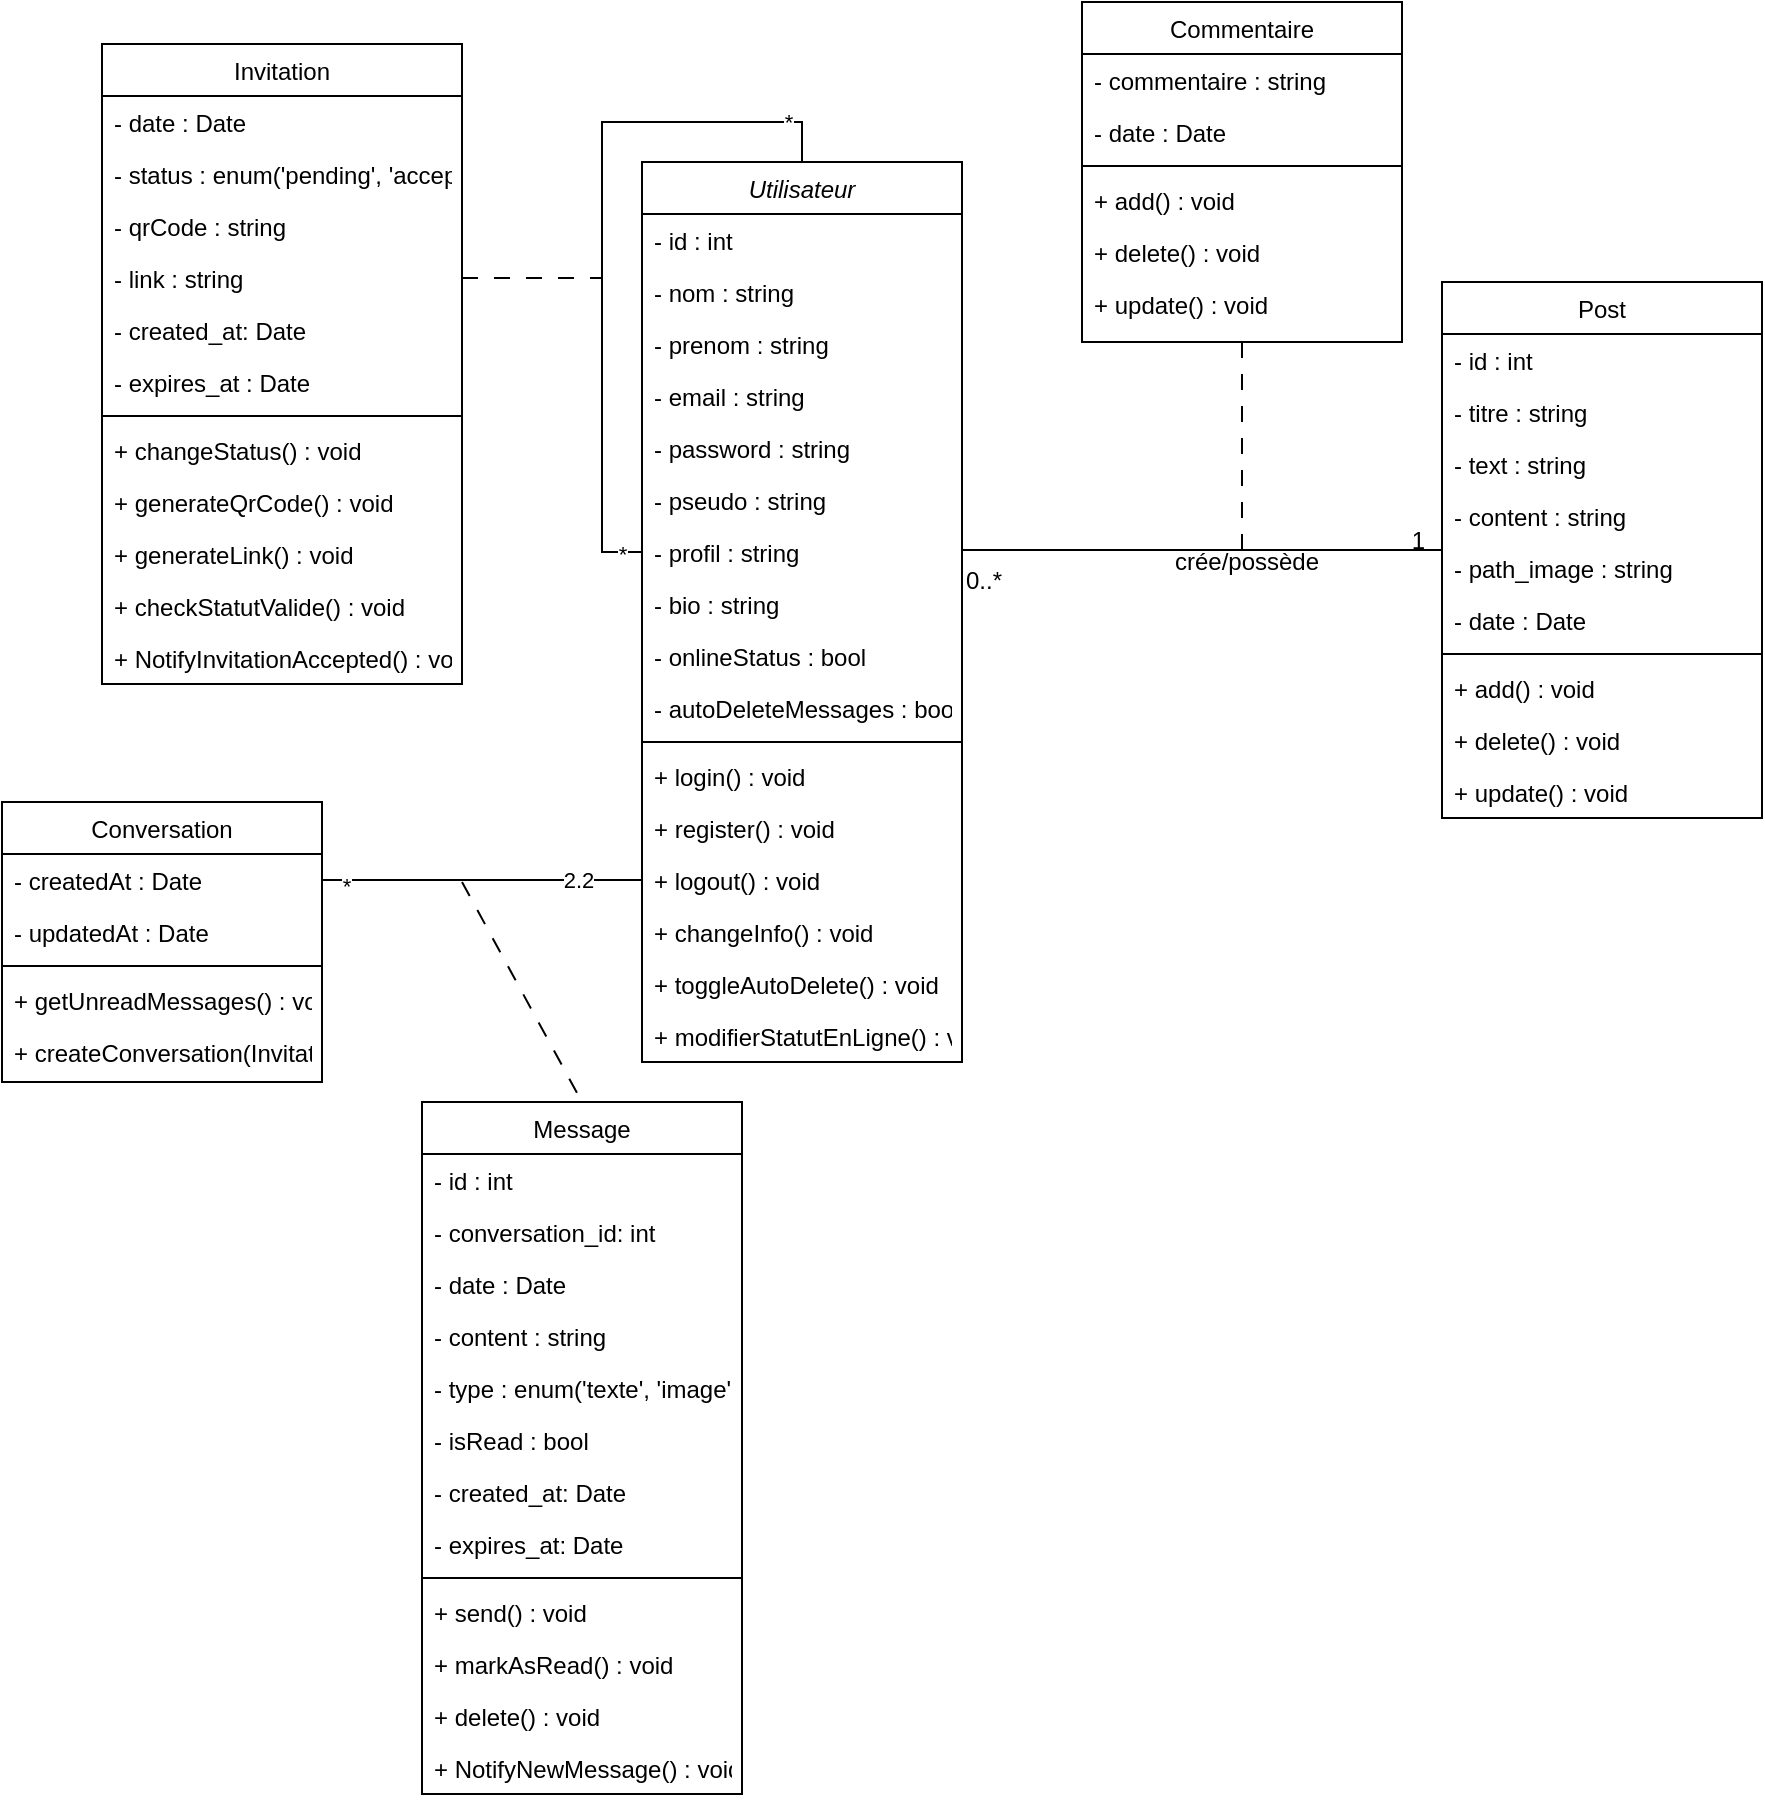 <mxfile version="26.0.16">
  <diagram id="C5RBs43oDa-KdzZeNtuy" name="Page-1">
    <mxGraphModel dx="2876" dy="2289" grid="1" gridSize="10" guides="1" tooltips="1" connect="1" arrows="1" fold="1" page="1" pageScale="1" pageWidth="827" pageHeight="1169" math="0" shadow="0">
      <root>
        <mxCell id="WIyWlLk6GJQsqaUBKTNV-0" />
        <mxCell id="WIyWlLk6GJQsqaUBKTNV-1" parent="WIyWlLk6GJQsqaUBKTNV-0" />
        <mxCell id="zkfFHV4jXpPFQw0GAbJ--0" value="Utilisateur" style="swimlane;fontStyle=2;align=center;verticalAlign=top;childLayout=stackLayout;horizontal=1;startSize=26;horizontalStack=0;resizeParent=1;resizeLast=0;collapsible=1;marginBottom=0;rounded=0;shadow=0;strokeWidth=1;" parent="WIyWlLk6GJQsqaUBKTNV-1" vertex="1">
          <mxGeometry x="140" y="-610" width="160" height="450" as="geometry">
            <mxRectangle x="230" y="140" width="160" height="26" as="alternateBounds" />
          </mxGeometry>
        </mxCell>
        <mxCell id="zkfFHV4jXpPFQw0GAbJ--1" value="- id : int" style="text;align=left;verticalAlign=top;spacingLeft=4;spacingRight=4;overflow=hidden;rotatable=0;points=[[0,0.5],[1,0.5]];portConstraint=eastwest;" parent="zkfFHV4jXpPFQw0GAbJ--0" vertex="1">
          <mxGeometry y="26" width="160" height="26" as="geometry" />
        </mxCell>
        <mxCell id="zkfFHV4jXpPFQw0GAbJ--2" value="- nom : string" style="text;align=left;verticalAlign=top;spacingLeft=4;spacingRight=4;overflow=hidden;rotatable=0;points=[[0,0.5],[1,0.5]];portConstraint=eastwest;rounded=0;shadow=0;html=0;" parent="zkfFHV4jXpPFQw0GAbJ--0" vertex="1">
          <mxGeometry y="52" width="160" height="26" as="geometry" />
        </mxCell>
        <mxCell id="zkfFHV4jXpPFQw0GAbJ--3" value="- prenom : string" style="text;align=left;verticalAlign=top;spacingLeft=4;spacingRight=4;overflow=hidden;rotatable=0;points=[[0,0.5],[1,0.5]];portConstraint=eastwest;rounded=0;shadow=0;html=0;" parent="zkfFHV4jXpPFQw0GAbJ--0" vertex="1">
          <mxGeometry y="78" width="160" height="26" as="geometry" />
        </mxCell>
        <mxCell id="zkfFHV4jXpPFQw0GAbJ--5" value="- email : string" style="text;align=left;verticalAlign=top;spacingLeft=4;spacingRight=4;overflow=hidden;rotatable=0;points=[[0,0.5],[1,0.5]];portConstraint=eastwest;" parent="zkfFHV4jXpPFQw0GAbJ--0" vertex="1">
          <mxGeometry y="104" width="160" height="26" as="geometry" />
        </mxCell>
        <mxCell id="5e2BM9eKnT8ZmFNbjna9-0" value="- password : string" style="text;align=left;verticalAlign=top;spacingLeft=4;spacingRight=4;overflow=hidden;rotatable=0;points=[[0,0.5],[1,0.5]];portConstraint=eastwest;rounded=0;shadow=0;html=0;" vertex="1" parent="zkfFHV4jXpPFQw0GAbJ--0">
          <mxGeometry y="130" width="160" height="26" as="geometry" />
        </mxCell>
        <mxCell id="5e2BM9eKnT8ZmFNbjna9-1" value="- pseudo : string" style="text;align=left;verticalAlign=top;spacingLeft=4;spacingRight=4;overflow=hidden;rotatable=0;points=[[0,0.5],[1,0.5]];portConstraint=eastwest;rounded=0;shadow=0;html=0;" vertex="1" parent="zkfFHV4jXpPFQw0GAbJ--0">
          <mxGeometry y="156" width="160" height="26" as="geometry" />
        </mxCell>
        <mxCell id="5e2BM9eKnT8ZmFNbjna9-2" value="- profil : string" style="text;align=left;verticalAlign=top;spacingLeft=4;spacingRight=4;overflow=hidden;rotatable=0;points=[[0,0.5],[1,0.5]];portConstraint=eastwest;rounded=0;shadow=0;html=0;" vertex="1" parent="zkfFHV4jXpPFQw0GAbJ--0">
          <mxGeometry y="182" width="160" height="26" as="geometry" />
        </mxCell>
        <mxCell id="5e2BM9eKnT8ZmFNbjna9-3" value="- bio : string" style="text;align=left;verticalAlign=top;spacingLeft=4;spacingRight=4;overflow=hidden;rotatable=0;points=[[0,0.5],[1,0.5]];portConstraint=eastwest;rounded=0;shadow=0;html=0;" vertex="1" parent="zkfFHV4jXpPFQw0GAbJ--0">
          <mxGeometry y="208" width="160" height="26" as="geometry" />
        </mxCell>
        <mxCell id="5e2BM9eKnT8ZmFNbjna9-4" value="- onlineStatus : bool" style="text;align=left;verticalAlign=top;spacingLeft=4;spacingRight=4;overflow=hidden;rotatable=0;points=[[0,0.5],[1,0.5]];portConstraint=eastwest;rounded=0;shadow=0;html=0;" vertex="1" parent="zkfFHV4jXpPFQw0GAbJ--0">
          <mxGeometry y="234" width="160" height="26" as="geometry" />
        </mxCell>
        <mxCell id="5e2BM9eKnT8ZmFNbjna9-5" value="- autoDeleteMessages : bool" style="text;align=left;verticalAlign=top;spacingLeft=4;spacingRight=4;overflow=hidden;rotatable=0;points=[[0,0.5],[1,0.5]];portConstraint=eastwest;rounded=0;shadow=0;html=0;" vertex="1" parent="zkfFHV4jXpPFQw0GAbJ--0">
          <mxGeometry y="260" width="160" height="26" as="geometry" />
        </mxCell>
        <mxCell id="zkfFHV4jXpPFQw0GAbJ--4" value="" style="line;html=1;strokeWidth=1;align=left;verticalAlign=middle;spacingTop=-1;spacingLeft=3;spacingRight=3;rotatable=0;labelPosition=right;points=[];portConstraint=eastwest;" parent="zkfFHV4jXpPFQw0GAbJ--0" vertex="1">
          <mxGeometry y="286" width="160" height="8" as="geometry" />
        </mxCell>
        <mxCell id="5e2BM9eKnT8ZmFNbjna9-6" value="+ login() : void" style="text;align=left;verticalAlign=top;spacingLeft=4;spacingRight=4;overflow=hidden;rotatable=0;points=[[0,0.5],[1,0.5]];portConstraint=eastwest;rounded=0;shadow=0;html=0;" vertex="1" parent="zkfFHV4jXpPFQw0GAbJ--0">
          <mxGeometry y="294" width="160" height="26" as="geometry" />
        </mxCell>
        <mxCell id="5e2BM9eKnT8ZmFNbjna9-7" value="+ register() : void" style="text;align=left;verticalAlign=top;spacingLeft=4;spacingRight=4;overflow=hidden;rotatable=0;points=[[0,0.5],[1,0.5]];portConstraint=eastwest;rounded=0;shadow=0;html=0;" vertex="1" parent="zkfFHV4jXpPFQw0GAbJ--0">
          <mxGeometry y="320" width="160" height="26" as="geometry" />
        </mxCell>
        <mxCell id="5e2BM9eKnT8ZmFNbjna9-8" value="+ logout() : void" style="text;align=left;verticalAlign=top;spacingLeft=4;spacingRight=4;overflow=hidden;rotatable=0;points=[[0,0.5],[1,0.5]];portConstraint=eastwest;rounded=0;shadow=0;html=0;" vertex="1" parent="zkfFHV4jXpPFQw0GAbJ--0">
          <mxGeometry y="346" width="160" height="26" as="geometry" />
        </mxCell>
        <mxCell id="5e2BM9eKnT8ZmFNbjna9-9" value="+ changeInfo() : void" style="text;align=left;verticalAlign=top;spacingLeft=4;spacingRight=4;overflow=hidden;rotatable=0;points=[[0,0.5],[1,0.5]];portConstraint=eastwest;rounded=0;shadow=0;html=0;" vertex="1" parent="zkfFHV4jXpPFQw0GAbJ--0">
          <mxGeometry y="372" width="160" height="26" as="geometry" />
        </mxCell>
        <mxCell id="5e2BM9eKnT8ZmFNbjna9-10" value="+ toggleAutoDelete() : void" style="text;align=left;verticalAlign=top;spacingLeft=4;spacingRight=4;overflow=hidden;rotatable=0;points=[[0,0.5],[1,0.5]];portConstraint=eastwest;rounded=0;shadow=0;html=0;" vertex="1" parent="zkfFHV4jXpPFQw0GAbJ--0">
          <mxGeometry y="398" width="160" height="26" as="geometry" />
        </mxCell>
        <mxCell id="5e2BM9eKnT8ZmFNbjna9-57" style="edgeStyle=orthogonalEdgeStyle;rounded=0;orthogonalLoop=1;jettySize=auto;html=1;exitX=0.5;exitY=0;exitDx=0;exitDy=0;entryX=0;entryY=0.5;entryDx=0;entryDy=0;endArrow=none;startFill=0;" edge="1" parent="zkfFHV4jXpPFQw0GAbJ--0" source="zkfFHV4jXpPFQw0GAbJ--0" target="5e2BM9eKnT8ZmFNbjna9-2">
          <mxGeometry relative="1" as="geometry" />
        </mxCell>
        <mxCell id="5e2BM9eKnT8ZmFNbjna9-62" value="*" style="edgeLabel;html=1;align=center;verticalAlign=middle;resizable=0;points=[];" vertex="1" connectable="0" parent="5e2BM9eKnT8ZmFNbjna9-57">
          <mxGeometry x="-0.848" relative="1" as="geometry">
            <mxPoint as="offset" />
          </mxGeometry>
        </mxCell>
        <mxCell id="5e2BM9eKnT8ZmFNbjna9-63" value="*" style="edgeLabel;html=1;align=center;verticalAlign=middle;resizable=0;points=[];" vertex="1" connectable="0" parent="5e2BM9eKnT8ZmFNbjna9-57">
          <mxGeometry x="0.944" y="-1" relative="1" as="geometry">
            <mxPoint as="offset" />
          </mxGeometry>
        </mxCell>
        <mxCell id="5e2BM9eKnT8ZmFNbjna9-99" value="+ modifierStatutEnLigne() : void" style="text;align=left;verticalAlign=top;spacingLeft=4;spacingRight=4;overflow=hidden;rotatable=0;points=[[0,0.5],[1,0.5]];portConstraint=eastwest;rounded=0;shadow=0;html=0;" vertex="1" parent="zkfFHV4jXpPFQw0GAbJ--0">
          <mxGeometry y="424" width="160" height="26" as="geometry" />
        </mxCell>
        <mxCell id="zkfFHV4jXpPFQw0GAbJ--17" value="Post" style="swimlane;fontStyle=0;align=center;verticalAlign=top;childLayout=stackLayout;horizontal=1;startSize=26;horizontalStack=0;resizeParent=1;resizeLast=0;collapsible=1;marginBottom=0;rounded=0;shadow=0;strokeWidth=1;" parent="WIyWlLk6GJQsqaUBKTNV-1" vertex="1">
          <mxGeometry x="540" y="-550" width="160" height="268" as="geometry">
            <mxRectangle x="550" y="140" width="160" height="26" as="alternateBounds" />
          </mxGeometry>
        </mxCell>
        <mxCell id="zkfFHV4jXpPFQw0GAbJ--18" value="- id : int" style="text;align=left;verticalAlign=top;spacingLeft=4;spacingRight=4;overflow=hidden;rotatable=0;points=[[0,0.5],[1,0.5]];portConstraint=eastwest;" parent="zkfFHV4jXpPFQw0GAbJ--17" vertex="1">
          <mxGeometry y="26" width="160" height="26" as="geometry" />
        </mxCell>
        <mxCell id="zkfFHV4jXpPFQw0GAbJ--19" value="- titre : string" style="text;align=left;verticalAlign=top;spacingLeft=4;spacingRight=4;overflow=hidden;rotatable=0;points=[[0,0.5],[1,0.5]];portConstraint=eastwest;rounded=0;shadow=0;html=0;" parent="zkfFHV4jXpPFQw0GAbJ--17" vertex="1">
          <mxGeometry y="52" width="160" height="26" as="geometry" />
        </mxCell>
        <mxCell id="zkfFHV4jXpPFQw0GAbJ--20" value="- text : string" style="text;align=left;verticalAlign=top;spacingLeft=4;spacingRight=4;overflow=hidden;rotatable=0;points=[[0,0.5],[1,0.5]];portConstraint=eastwest;rounded=0;shadow=0;html=0;" parent="zkfFHV4jXpPFQw0GAbJ--17" vertex="1">
          <mxGeometry y="78" width="160" height="26" as="geometry" />
        </mxCell>
        <mxCell id="zkfFHV4jXpPFQw0GAbJ--21" value="- content : string" style="text;align=left;verticalAlign=top;spacingLeft=4;spacingRight=4;overflow=hidden;rotatable=0;points=[[0,0.5],[1,0.5]];portConstraint=eastwest;rounded=0;shadow=0;html=0;" parent="zkfFHV4jXpPFQw0GAbJ--17" vertex="1">
          <mxGeometry y="104" width="160" height="26" as="geometry" />
        </mxCell>
        <mxCell id="zkfFHV4jXpPFQw0GAbJ--22" value="- path_image : string" style="text;align=left;verticalAlign=top;spacingLeft=4;spacingRight=4;overflow=hidden;rotatable=0;points=[[0,0.5],[1,0.5]];portConstraint=eastwest;rounded=0;shadow=0;html=0;" parent="zkfFHV4jXpPFQw0GAbJ--17" vertex="1">
          <mxGeometry y="130" width="160" height="26" as="geometry" />
        </mxCell>
        <mxCell id="zkfFHV4jXpPFQw0GAbJ--24" value="- date : Date " style="text;align=left;verticalAlign=top;spacingLeft=4;spacingRight=4;overflow=hidden;rotatable=0;points=[[0,0.5],[1,0.5]];portConstraint=eastwest;" parent="zkfFHV4jXpPFQw0GAbJ--17" vertex="1">
          <mxGeometry y="156" width="160" height="26" as="geometry" />
        </mxCell>
        <mxCell id="zkfFHV4jXpPFQw0GAbJ--23" value="" style="line;html=1;strokeWidth=1;align=left;verticalAlign=middle;spacingTop=-1;spacingLeft=3;spacingRight=3;rotatable=0;labelPosition=right;points=[];portConstraint=eastwest;" parent="zkfFHV4jXpPFQw0GAbJ--17" vertex="1">
          <mxGeometry y="182" width="160" height="8" as="geometry" />
        </mxCell>
        <mxCell id="zkfFHV4jXpPFQw0GAbJ--25" value="+ add() : void" style="text;align=left;verticalAlign=top;spacingLeft=4;spacingRight=4;overflow=hidden;rotatable=0;points=[[0,0.5],[1,0.5]];portConstraint=eastwest;" parent="zkfFHV4jXpPFQw0GAbJ--17" vertex="1">
          <mxGeometry y="190" width="160" height="26" as="geometry" />
        </mxCell>
        <mxCell id="5e2BM9eKnT8ZmFNbjna9-11" value="+ delete() : void" style="text;align=left;verticalAlign=top;spacingLeft=4;spacingRight=4;overflow=hidden;rotatable=0;points=[[0,0.5],[1,0.5]];portConstraint=eastwest;rounded=0;shadow=0;html=0;" vertex="1" parent="zkfFHV4jXpPFQw0GAbJ--17">
          <mxGeometry y="216" width="160" height="26" as="geometry" />
        </mxCell>
        <mxCell id="5e2BM9eKnT8ZmFNbjna9-12" value="+ update() : void" style="text;align=left;verticalAlign=top;spacingLeft=4;spacingRight=4;overflow=hidden;rotatable=0;points=[[0,0.5],[1,0.5]];portConstraint=eastwest;rounded=0;shadow=0;html=0;" vertex="1" parent="zkfFHV4jXpPFQw0GAbJ--17">
          <mxGeometry y="242" width="160" height="26" as="geometry" />
        </mxCell>
        <mxCell id="zkfFHV4jXpPFQw0GAbJ--26" value="" style="endArrow=none;shadow=0;strokeWidth=1;rounded=0;curved=0;endFill=1;edgeStyle=elbowEdgeStyle;elbow=vertical;startFill=0;" parent="WIyWlLk6GJQsqaUBKTNV-1" source="zkfFHV4jXpPFQw0GAbJ--0" target="zkfFHV4jXpPFQw0GAbJ--17" edge="1">
          <mxGeometry x="0.5" y="41" relative="1" as="geometry">
            <mxPoint x="380" y="192" as="sourcePoint" />
            <mxPoint x="540" y="192" as="targetPoint" />
            <mxPoint x="-40" y="32" as="offset" />
          </mxGeometry>
        </mxCell>
        <mxCell id="zkfFHV4jXpPFQw0GAbJ--27" value="0..*" style="resizable=0;align=left;verticalAlign=bottom;labelBackgroundColor=none;fontSize=12;" parent="zkfFHV4jXpPFQw0GAbJ--26" connectable="0" vertex="1">
          <mxGeometry x="-1" relative="1" as="geometry">
            <mxPoint y="24" as="offset" />
          </mxGeometry>
        </mxCell>
        <mxCell id="zkfFHV4jXpPFQw0GAbJ--28" value="1" style="resizable=0;align=right;verticalAlign=bottom;labelBackgroundColor=none;fontSize=12;" parent="zkfFHV4jXpPFQw0GAbJ--26" connectable="0" vertex="1">
          <mxGeometry x="1" relative="1" as="geometry">
            <mxPoint x="-7" y="4" as="offset" />
          </mxGeometry>
        </mxCell>
        <mxCell id="zkfFHV4jXpPFQw0GAbJ--29" value="crée/possède" style="text;html=1;resizable=0;points=[];;align=center;verticalAlign=middle;labelBackgroundColor=none;rounded=0;shadow=0;strokeWidth=1;fontSize=12;" parent="zkfFHV4jXpPFQw0GAbJ--26" vertex="1" connectable="0">
          <mxGeometry x="0.5" y="49" relative="1" as="geometry">
            <mxPoint x="-38" y="55" as="offset" />
          </mxGeometry>
        </mxCell>
        <mxCell id="5e2BM9eKnT8ZmFNbjna9-58" style="edgeStyle=orthogonalEdgeStyle;rounded=0;orthogonalLoop=1;jettySize=auto;html=1;exitX=0.5;exitY=1;exitDx=0;exitDy=0;endArrow=none;startFill=0;dashed=1;dashPattern=8 8;" edge="1" parent="WIyWlLk6GJQsqaUBKTNV-1" source="5e2BM9eKnT8ZmFNbjna9-13">
          <mxGeometry relative="1" as="geometry">
            <mxPoint x="440" y="-410" as="targetPoint" />
          </mxGeometry>
        </mxCell>
        <mxCell id="5e2BM9eKnT8ZmFNbjna9-13" value="Commentaire" style="swimlane;fontStyle=0;align=center;verticalAlign=top;childLayout=stackLayout;horizontal=1;startSize=26;horizontalStack=0;resizeParent=1;resizeLast=0;collapsible=1;marginBottom=0;rounded=0;shadow=0;strokeWidth=1;" vertex="1" parent="WIyWlLk6GJQsqaUBKTNV-1">
          <mxGeometry x="360" y="-690" width="160" height="170" as="geometry">
            <mxRectangle x="550" y="140" width="160" height="26" as="alternateBounds" />
          </mxGeometry>
        </mxCell>
        <mxCell id="5e2BM9eKnT8ZmFNbjna9-14" value="- commentaire : string" style="text;align=left;verticalAlign=top;spacingLeft=4;spacingRight=4;overflow=hidden;rotatable=0;points=[[0,0.5],[1,0.5]];portConstraint=eastwest;" vertex="1" parent="5e2BM9eKnT8ZmFNbjna9-13">
          <mxGeometry y="26" width="160" height="26" as="geometry" />
        </mxCell>
        <mxCell id="5e2BM9eKnT8ZmFNbjna9-19" value="- date : Date " style="text;align=left;verticalAlign=top;spacingLeft=4;spacingRight=4;overflow=hidden;rotatable=0;points=[[0,0.5],[1,0.5]];portConstraint=eastwest;" vertex="1" parent="5e2BM9eKnT8ZmFNbjna9-13">
          <mxGeometry y="52" width="160" height="26" as="geometry" />
        </mxCell>
        <mxCell id="5e2BM9eKnT8ZmFNbjna9-20" value="" style="line;html=1;strokeWidth=1;align=left;verticalAlign=middle;spacingTop=-1;spacingLeft=3;spacingRight=3;rotatable=0;labelPosition=right;points=[];portConstraint=eastwest;" vertex="1" parent="5e2BM9eKnT8ZmFNbjna9-13">
          <mxGeometry y="78" width="160" height="8" as="geometry" />
        </mxCell>
        <mxCell id="5e2BM9eKnT8ZmFNbjna9-21" value="+ add() : void" style="text;align=left;verticalAlign=top;spacingLeft=4;spacingRight=4;overflow=hidden;rotatable=0;points=[[0,0.5],[1,0.5]];portConstraint=eastwest;" vertex="1" parent="5e2BM9eKnT8ZmFNbjna9-13">
          <mxGeometry y="86" width="160" height="26" as="geometry" />
        </mxCell>
        <mxCell id="5e2BM9eKnT8ZmFNbjna9-22" value="+ delete() : void" style="text;align=left;verticalAlign=top;spacingLeft=4;spacingRight=4;overflow=hidden;rotatable=0;points=[[0,0.5],[1,0.5]];portConstraint=eastwest;rounded=0;shadow=0;html=0;" vertex="1" parent="5e2BM9eKnT8ZmFNbjna9-13">
          <mxGeometry y="112" width="160" height="26" as="geometry" />
        </mxCell>
        <mxCell id="5e2BM9eKnT8ZmFNbjna9-23" value="+ update() : void" style="text;align=left;verticalAlign=top;spacingLeft=4;spacingRight=4;overflow=hidden;rotatable=0;points=[[0,0.5],[1,0.5]];portConstraint=eastwest;rounded=0;shadow=0;html=0;" vertex="1" parent="5e2BM9eKnT8ZmFNbjna9-13">
          <mxGeometry y="138" width="160" height="26" as="geometry" />
        </mxCell>
        <mxCell id="5e2BM9eKnT8ZmFNbjna9-24" value="Invitation" style="swimlane;fontStyle=0;align=center;verticalAlign=top;childLayout=stackLayout;horizontal=1;startSize=26;horizontalStack=0;resizeParent=1;resizeLast=0;collapsible=1;marginBottom=0;rounded=0;shadow=0;strokeWidth=1;" vertex="1" parent="WIyWlLk6GJQsqaUBKTNV-1">
          <mxGeometry x="-130" y="-669" width="180" height="320" as="geometry">
            <mxRectangle x="550" y="140" width="160" height="26" as="alternateBounds" />
          </mxGeometry>
        </mxCell>
        <mxCell id="5e2BM9eKnT8ZmFNbjna9-26" value="- date : Date " style="text;align=left;verticalAlign=top;spacingLeft=4;spacingRight=4;overflow=hidden;rotatable=0;points=[[0,0.5],[1,0.5]];portConstraint=eastwest;" vertex="1" parent="5e2BM9eKnT8ZmFNbjna9-24">
          <mxGeometry y="26" width="180" height="26" as="geometry" />
        </mxCell>
        <mxCell id="5e2BM9eKnT8ZmFNbjna9-28" value="- status : enum(&#39;pending&#39;, &#39;accepted&#39;)" style="text;align=left;verticalAlign=top;spacingLeft=4;spacingRight=4;overflow=hidden;rotatable=0;points=[[0,0.5],[1,0.5]];portConstraint=eastwest;" vertex="1" parent="5e2BM9eKnT8ZmFNbjna9-24">
          <mxGeometry y="52" width="180" height="26" as="geometry" />
        </mxCell>
        <mxCell id="5e2BM9eKnT8ZmFNbjna9-29" value="- qrCode : string" style="text;align=left;verticalAlign=top;spacingLeft=4;spacingRight=4;overflow=hidden;rotatable=0;points=[[0,0.5],[1,0.5]];portConstraint=eastwest;rounded=0;shadow=0;html=0;" vertex="1" parent="5e2BM9eKnT8ZmFNbjna9-24">
          <mxGeometry y="78" width="180" height="26" as="geometry" />
        </mxCell>
        <mxCell id="5e2BM9eKnT8ZmFNbjna9-59" style="edgeStyle=orthogonalEdgeStyle;rounded=0;orthogonalLoop=1;jettySize=auto;html=1;exitX=1;exitY=0.5;exitDx=0;exitDy=0;dashed=1;dashPattern=8 8;endArrow=none;startFill=0;" edge="1" parent="5e2BM9eKnT8ZmFNbjna9-24" source="5e2BM9eKnT8ZmFNbjna9-30">
          <mxGeometry relative="1" as="geometry">
            <mxPoint x="250" y="117" as="targetPoint" />
          </mxGeometry>
        </mxCell>
        <mxCell id="5e2BM9eKnT8ZmFNbjna9-30" value="- link : string" style="text;align=left;verticalAlign=top;spacingLeft=4;spacingRight=4;overflow=hidden;rotatable=0;points=[[0,0.5],[1,0.5]];portConstraint=eastwest;rounded=0;shadow=0;html=0;" vertex="1" parent="5e2BM9eKnT8ZmFNbjna9-24">
          <mxGeometry y="104" width="180" height="26" as="geometry" />
        </mxCell>
        <mxCell id="5e2BM9eKnT8ZmFNbjna9-31" value="- created_at: Date " style="text;align=left;verticalAlign=top;spacingLeft=4;spacingRight=4;overflow=hidden;rotatable=0;points=[[0,0.5],[1,0.5]];portConstraint=eastwest;" vertex="1" parent="5e2BM9eKnT8ZmFNbjna9-24">
          <mxGeometry y="130" width="180" height="26" as="geometry" />
        </mxCell>
        <mxCell id="5e2BM9eKnT8ZmFNbjna9-79" value="- expires_at : Date " style="text;align=left;verticalAlign=top;spacingLeft=4;spacingRight=4;overflow=hidden;rotatable=0;points=[[0,0.5],[1,0.5]];portConstraint=eastwest;" vertex="1" parent="5e2BM9eKnT8ZmFNbjna9-24">
          <mxGeometry y="156" width="180" height="26" as="geometry" />
        </mxCell>
        <mxCell id="5e2BM9eKnT8ZmFNbjna9-27" value="" style="line;html=1;strokeWidth=1;align=left;verticalAlign=middle;spacingTop=-1;spacingLeft=3;spacingRight=3;rotatable=0;labelPosition=right;points=[];portConstraint=eastwest;" vertex="1" parent="5e2BM9eKnT8ZmFNbjna9-24">
          <mxGeometry y="182" width="180" height="8" as="geometry" />
        </mxCell>
        <mxCell id="5e2BM9eKnT8ZmFNbjna9-32" value="+ changeStatus() : void " style="text;align=left;verticalAlign=top;spacingLeft=4;spacingRight=4;overflow=hidden;rotatable=0;points=[[0,0.5],[1,0.5]];portConstraint=eastwest;" vertex="1" parent="5e2BM9eKnT8ZmFNbjna9-24">
          <mxGeometry y="190" width="180" height="26" as="geometry" />
        </mxCell>
        <mxCell id="5e2BM9eKnT8ZmFNbjna9-33" value="+ generateQrCode() : void   " style="text;align=left;verticalAlign=top;spacingLeft=4;spacingRight=4;overflow=hidden;rotatable=0;points=[[0,0.5],[1,0.5]];portConstraint=eastwest;" vertex="1" parent="5e2BM9eKnT8ZmFNbjna9-24">
          <mxGeometry y="216" width="180" height="26" as="geometry" />
        </mxCell>
        <mxCell id="5e2BM9eKnT8ZmFNbjna9-34" value="+ generateLink() : void " style="text;align=left;verticalAlign=top;spacingLeft=4;spacingRight=4;overflow=hidden;rotatable=0;points=[[0,0.5],[1,0.5]];portConstraint=eastwest;" vertex="1" parent="5e2BM9eKnT8ZmFNbjna9-24">
          <mxGeometry y="242" width="180" height="26" as="geometry" />
        </mxCell>
        <mxCell id="5e2BM9eKnT8ZmFNbjna9-80" value="+ checkStatutValide() : void " style="text;align=left;verticalAlign=top;spacingLeft=4;spacingRight=4;overflow=hidden;rotatable=0;points=[[0,0.5],[1,0.5]];portConstraint=eastwest;" vertex="1" parent="5e2BM9eKnT8ZmFNbjna9-24">
          <mxGeometry y="268" width="180" height="26" as="geometry" />
        </mxCell>
        <mxCell id="5e2BM9eKnT8ZmFNbjna9-100" value="+ NotifyInvitationAccepted() : void" style="text;align=left;verticalAlign=top;spacingLeft=4;spacingRight=4;overflow=hidden;rotatable=0;points=[[0,0.5],[1,0.5]];portConstraint=eastwest;" vertex="1" parent="5e2BM9eKnT8ZmFNbjna9-24">
          <mxGeometry y="294" width="180" height="26" as="geometry" />
        </mxCell>
        <mxCell id="5e2BM9eKnT8ZmFNbjna9-73" style="rounded=0;orthogonalLoop=1;jettySize=auto;html=1;endArrow=none;endFill=1;startArrow=none;startFill=0;entryX=0.5;entryY=0;entryDx=0;entryDy=0;dashed=1;dashPattern=8 8;" edge="1" parent="WIyWlLk6GJQsqaUBKTNV-1" target="5e2BM9eKnT8ZmFNbjna9-46">
          <mxGeometry relative="1" as="geometry">
            <mxPoint x="50" y="-250" as="sourcePoint" />
          </mxGeometry>
        </mxCell>
        <mxCell id="5e2BM9eKnT8ZmFNbjna9-35" value="Conversation" style="swimlane;fontStyle=0;align=center;verticalAlign=top;childLayout=stackLayout;horizontal=1;startSize=26;horizontalStack=0;resizeParent=1;resizeLast=0;collapsible=1;marginBottom=0;rounded=0;shadow=0;strokeWidth=1;" vertex="1" parent="WIyWlLk6GJQsqaUBKTNV-1">
          <mxGeometry x="-180" y="-290" width="160" height="140" as="geometry">
            <mxRectangle x="550" y="140" width="160" height="26" as="alternateBounds" />
          </mxGeometry>
        </mxCell>
        <mxCell id="5e2BM9eKnT8ZmFNbjna9-37" value="- createdAt : Date " style="text;align=left;verticalAlign=top;spacingLeft=4;spacingRight=4;overflow=hidden;rotatable=0;points=[[0,0.5],[1,0.5]];portConstraint=eastwest;" vertex="1" parent="5e2BM9eKnT8ZmFNbjna9-35">
          <mxGeometry y="26" width="160" height="26" as="geometry" />
        </mxCell>
        <mxCell id="5e2BM9eKnT8ZmFNbjna9-38" value="- updatedAt : Date" style="text;align=left;verticalAlign=top;spacingLeft=4;spacingRight=4;overflow=hidden;rotatable=0;points=[[0,0.5],[1,0.5]];portConstraint=eastwest;" vertex="1" parent="5e2BM9eKnT8ZmFNbjna9-35">
          <mxGeometry y="52" width="160" height="26" as="geometry" />
        </mxCell>
        <mxCell id="5e2BM9eKnT8ZmFNbjna9-42" value="" style="line;html=1;strokeWidth=1;align=left;verticalAlign=middle;spacingTop=-1;spacingLeft=3;spacingRight=3;rotatable=0;labelPosition=right;points=[];portConstraint=eastwest;" vertex="1" parent="5e2BM9eKnT8ZmFNbjna9-35">
          <mxGeometry y="78" width="160" height="8" as="geometry" />
        </mxCell>
        <mxCell id="5e2BM9eKnT8ZmFNbjna9-75" value="+ getUnreadMessages() : void" style="text;align=left;verticalAlign=top;spacingLeft=4;spacingRight=4;overflow=hidden;rotatable=0;points=[[0,0.5],[1,0.5]];portConstraint=eastwest;rounded=0;shadow=0;html=0;" vertex="1" parent="5e2BM9eKnT8ZmFNbjna9-35">
          <mxGeometry y="86" width="160" height="26" as="geometry" />
        </mxCell>
        <mxCell id="5e2BM9eKnT8ZmFNbjna9-76" value="+ createConversation(Invitation invitation )&#xa;" style="text;align=left;verticalAlign=top;spacingLeft=4;spacingRight=4;overflow=hidden;rotatable=0;points=[[0,0.5],[1,0.5]];portConstraint=eastwest;rounded=0;shadow=0;html=0;" vertex="1" parent="5e2BM9eKnT8ZmFNbjna9-35">
          <mxGeometry y="112" width="160" height="26" as="geometry" />
        </mxCell>
        <mxCell id="5e2BM9eKnT8ZmFNbjna9-46" value="Message" style="swimlane;fontStyle=0;align=center;verticalAlign=top;childLayout=stackLayout;horizontal=1;startSize=26;horizontalStack=0;resizeParent=1;resizeLast=0;collapsible=1;marginBottom=0;rounded=0;shadow=0;strokeWidth=1;" vertex="1" parent="WIyWlLk6GJQsqaUBKTNV-1">
          <mxGeometry x="30" y="-140" width="160" height="346" as="geometry">
            <mxRectangle x="550" y="140" width="160" height="26" as="alternateBounds" />
          </mxGeometry>
        </mxCell>
        <mxCell id="5e2BM9eKnT8ZmFNbjna9-47" value="- id : int" style="text;align=left;verticalAlign=top;spacingLeft=4;spacingRight=4;overflow=hidden;rotatable=0;points=[[0,0.5],[1,0.5]];portConstraint=eastwest;" vertex="1" parent="5e2BM9eKnT8ZmFNbjna9-46">
          <mxGeometry y="26" width="160" height="26" as="geometry" />
        </mxCell>
        <mxCell id="5e2BM9eKnT8ZmFNbjna9-77" value="- conversation_id: int" style="text;align=left;verticalAlign=top;spacingLeft=4;spacingRight=4;overflow=hidden;rotatable=0;points=[[0,0.5],[1,0.5]];portConstraint=eastwest;" vertex="1" parent="5e2BM9eKnT8ZmFNbjna9-46">
          <mxGeometry y="52" width="160" height="26" as="geometry" />
        </mxCell>
        <mxCell id="5e2BM9eKnT8ZmFNbjna9-48" value="- date : Date " style="text;align=left;verticalAlign=top;spacingLeft=4;spacingRight=4;overflow=hidden;rotatable=0;points=[[0,0.5],[1,0.5]];portConstraint=eastwest;" vertex="1" parent="5e2BM9eKnT8ZmFNbjna9-46">
          <mxGeometry y="78" width="160" height="26" as="geometry" />
        </mxCell>
        <mxCell id="5e2BM9eKnT8ZmFNbjna9-49" value="- content : string" style="text;align=left;verticalAlign=top;spacingLeft=4;spacingRight=4;overflow=hidden;rotatable=0;points=[[0,0.5],[1,0.5]];portConstraint=eastwest;" vertex="1" parent="5e2BM9eKnT8ZmFNbjna9-46">
          <mxGeometry y="104" width="160" height="26" as="geometry" />
        </mxCell>
        <mxCell id="5e2BM9eKnT8ZmFNbjna9-50" value="- type : enum(&#39;texte&#39;, &#39;image&#39;, &#39;doc&#39;, &#39;localisation&#39;)" style="text;align=left;verticalAlign=top;spacingLeft=4;spacingRight=4;overflow=hidden;rotatable=0;points=[[0,0.5],[1,0.5]];portConstraint=eastwest;rounded=0;shadow=0;html=0;" vertex="1" parent="5e2BM9eKnT8ZmFNbjna9-46">
          <mxGeometry y="130" width="160" height="26" as="geometry" />
        </mxCell>
        <mxCell id="5e2BM9eKnT8ZmFNbjna9-51" value="- isRead : bool" style="text;align=left;verticalAlign=top;spacingLeft=4;spacingRight=4;overflow=hidden;rotatable=0;points=[[0,0.5],[1,0.5]];portConstraint=eastwest;rounded=0;shadow=0;html=0;" vertex="1" parent="5e2BM9eKnT8ZmFNbjna9-46">
          <mxGeometry y="156" width="160" height="26" as="geometry" />
        </mxCell>
        <mxCell id="5e2BM9eKnT8ZmFNbjna9-52" value="- created_at: Date " style="text;align=left;verticalAlign=top;spacingLeft=4;spacingRight=4;overflow=hidden;rotatable=0;points=[[0,0.5],[1,0.5]];portConstraint=eastwest;" vertex="1" parent="5e2BM9eKnT8ZmFNbjna9-46">
          <mxGeometry y="182" width="160" height="26" as="geometry" />
        </mxCell>
        <mxCell id="5e2BM9eKnT8ZmFNbjna9-78" value="- expires_at: Date " style="text;align=left;verticalAlign=top;spacingLeft=4;spacingRight=4;overflow=hidden;rotatable=0;points=[[0,0.5],[1,0.5]];portConstraint=eastwest;" vertex="1" parent="5e2BM9eKnT8ZmFNbjna9-46">
          <mxGeometry y="208" width="160" height="26" as="geometry" />
        </mxCell>
        <mxCell id="5e2BM9eKnT8ZmFNbjna9-53" value="" style="line;html=1;strokeWidth=1;align=left;verticalAlign=middle;spacingTop=-1;spacingLeft=3;spacingRight=3;rotatable=0;labelPosition=right;points=[];portConstraint=eastwest;" vertex="1" parent="5e2BM9eKnT8ZmFNbjna9-46">
          <mxGeometry y="234" width="160" height="8" as="geometry" />
        </mxCell>
        <mxCell id="5e2BM9eKnT8ZmFNbjna9-54" value="+ send() : void " style="text;align=left;verticalAlign=top;spacingLeft=4;spacingRight=4;overflow=hidden;rotatable=0;points=[[0,0.5],[1,0.5]];portConstraint=eastwest;" vertex="1" parent="5e2BM9eKnT8ZmFNbjna9-46">
          <mxGeometry y="242" width="160" height="26" as="geometry" />
        </mxCell>
        <mxCell id="5e2BM9eKnT8ZmFNbjna9-55" value="+ markAsRead() : void   " style="text;align=left;verticalAlign=top;spacingLeft=4;spacingRight=4;overflow=hidden;rotatable=0;points=[[0,0.5],[1,0.5]];portConstraint=eastwest;" vertex="1" parent="5e2BM9eKnT8ZmFNbjna9-46">
          <mxGeometry y="268" width="160" height="26" as="geometry" />
        </mxCell>
        <mxCell id="5e2BM9eKnT8ZmFNbjna9-56" value="+ delete() : void " style="text;align=left;verticalAlign=top;spacingLeft=4;spacingRight=4;overflow=hidden;rotatable=0;points=[[0,0.5],[1,0.5]];portConstraint=eastwest;" vertex="1" parent="5e2BM9eKnT8ZmFNbjna9-46">
          <mxGeometry y="294" width="160" height="26" as="geometry" />
        </mxCell>
        <mxCell id="5e2BM9eKnT8ZmFNbjna9-98" value="+ NotifyNewMessage() : void" style="text;align=left;verticalAlign=top;spacingLeft=4;spacingRight=4;overflow=hidden;rotatable=0;points=[[0,0.5],[1,0.5]];portConstraint=eastwest;" vertex="1" parent="5e2BM9eKnT8ZmFNbjna9-46">
          <mxGeometry y="320" width="160" height="26" as="geometry" />
        </mxCell>
        <mxCell id="5e2BM9eKnT8ZmFNbjna9-67" style="edgeStyle=orthogonalEdgeStyle;rounded=0;orthogonalLoop=1;jettySize=auto;html=1;entryX=0;entryY=0.5;entryDx=0;entryDy=0;endArrow=none;startFill=0;" edge="1" parent="WIyWlLk6GJQsqaUBKTNV-1" source="5e2BM9eKnT8ZmFNbjna9-37" target="5e2BM9eKnT8ZmFNbjna9-8">
          <mxGeometry relative="1" as="geometry" />
        </mxCell>
        <mxCell id="5e2BM9eKnT8ZmFNbjna9-68" value="*" style="edgeLabel;html=1;align=center;verticalAlign=middle;resizable=0;points=[];" vertex="1" connectable="0" parent="5e2BM9eKnT8ZmFNbjna9-67">
          <mxGeometry x="-0.854" y="-3" relative="1" as="geometry">
            <mxPoint as="offset" />
          </mxGeometry>
        </mxCell>
        <mxCell id="5e2BM9eKnT8ZmFNbjna9-69" value="2.2" style="edgeLabel;html=1;align=center;verticalAlign=middle;resizable=0;points=[];" vertex="1" connectable="0" parent="5e2BM9eKnT8ZmFNbjna9-67">
          <mxGeometry x="0.601" relative="1" as="geometry">
            <mxPoint as="offset" />
          </mxGeometry>
        </mxCell>
      </root>
    </mxGraphModel>
  </diagram>
</mxfile>
